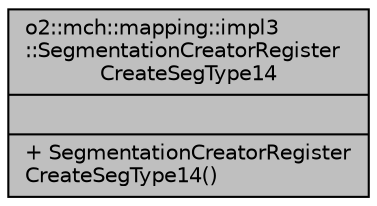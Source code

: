 digraph "o2::mch::mapping::impl3::SegmentationCreatorRegisterCreateSegType14"
{
 // INTERACTIVE_SVG=YES
  bgcolor="transparent";
  edge [fontname="Helvetica",fontsize="10",labelfontname="Helvetica",labelfontsize="10"];
  node [fontname="Helvetica",fontsize="10",shape=record];
  Node1 [label="{o2::mch::mapping::impl3\l::SegmentationCreatorRegister\lCreateSegType14\n||+ SegmentationCreatorRegister\lCreateSegType14()\l}",height=0.2,width=0.4,color="black", fillcolor="grey75", style="filled" fontcolor="black"];
}
